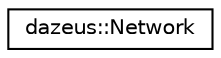 digraph "Graphical Class Hierarchy"
{
  edge [fontname="Helvetica",fontsize="10",labelfontname="Helvetica",labelfontsize="10"];
  node [fontname="Helvetica",fontsize="10",shape=record];
  rankdir="LR";
  Node1 [label="dazeus::Network",height=0.2,width=0.4,color="black", fillcolor="white", style="filled",URL="$classdazeus_1_1_network.html"];
}
